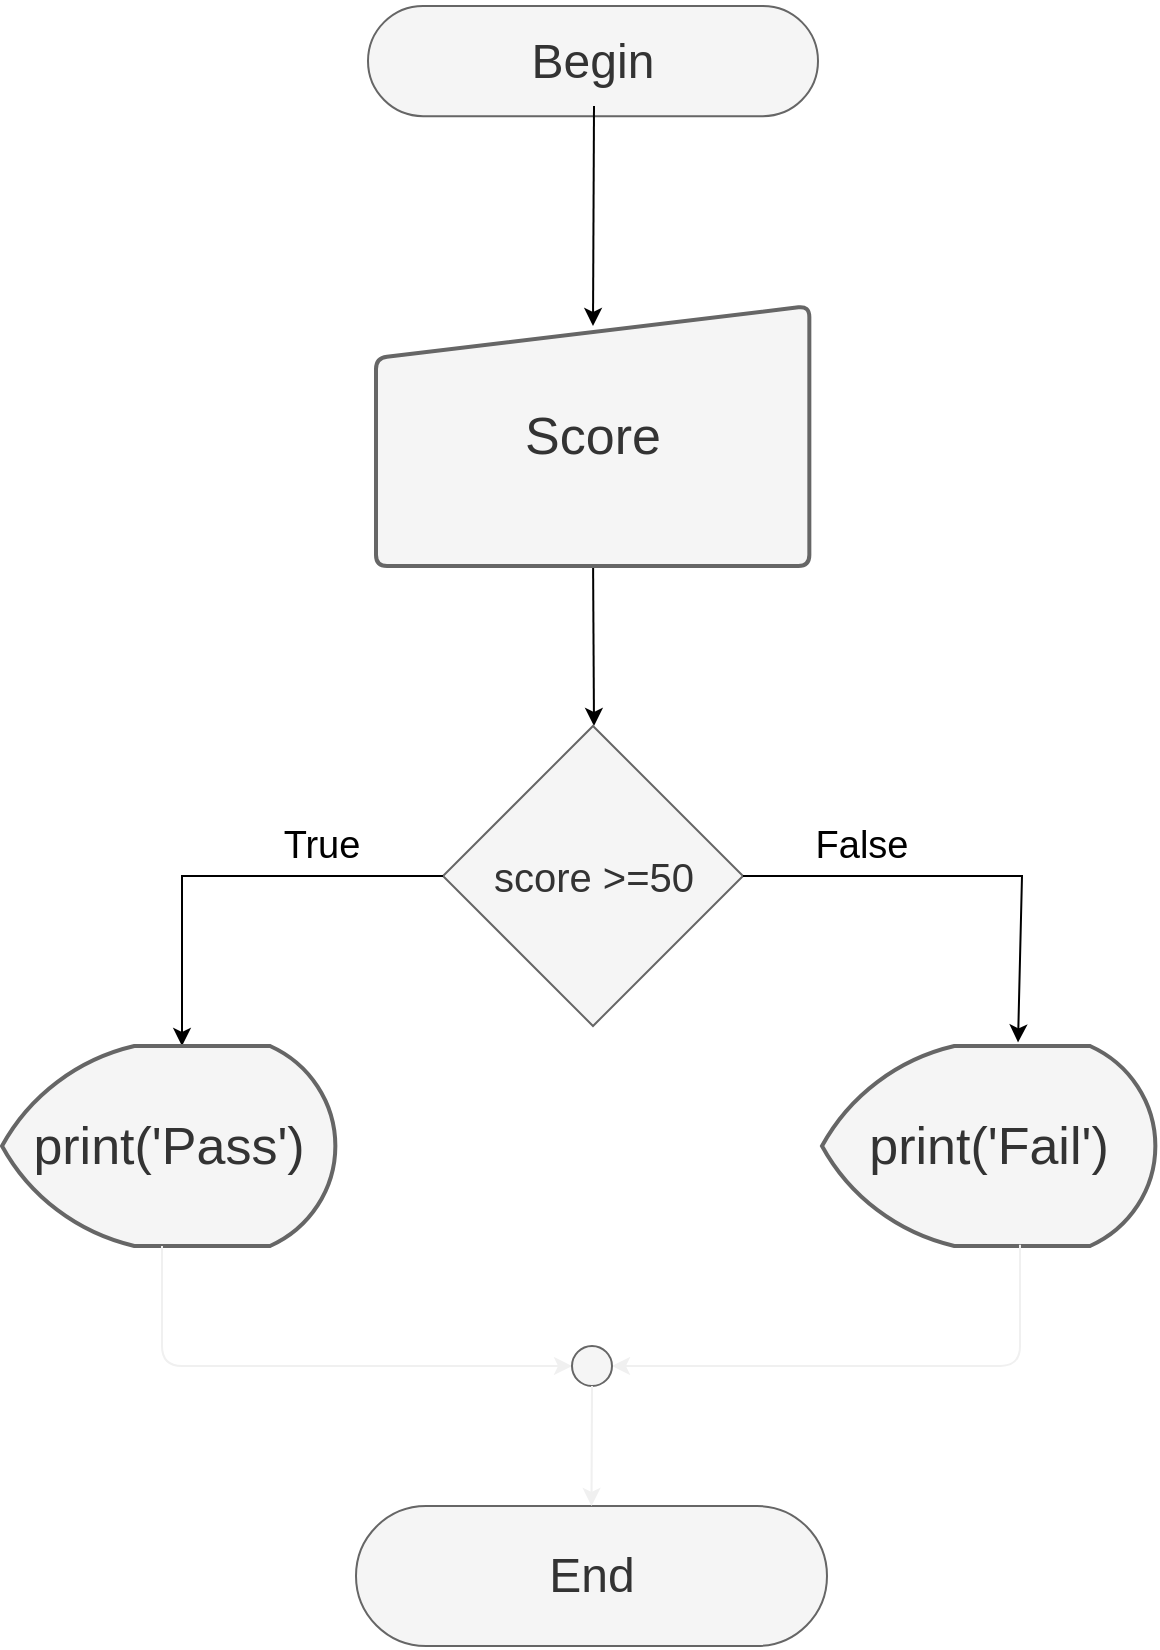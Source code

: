 <mxfile>
    <diagram id="XeCUJgNnoYEVc8TVn5-t" name="Page-1">
        <mxGraphModel dx="879" dy="674" grid="1" gridSize="10" guides="1" tooltips="1" connect="1" arrows="1" fold="1" page="1" pageScale="1" pageWidth="850" pageHeight="1100" math="0" shadow="0">
            <root>
                <mxCell id="0"/>
                <mxCell id="1" parent="0"/>
                <mxCell id="2" value="&lt;h1&gt;&lt;span style=&quot;font-weight: normal&quot;&gt;Begin&lt;/span&gt;&lt;/h1&gt;" style="rounded=1;whiteSpace=wrap;html=1;arcSize=50;fillColor=#f5f5f5;strokeColor=#666666;fontColor=#333333;" parent="1" vertex="1">
                    <mxGeometry x="313" y="80" width="225" height="55.1" as="geometry"/>
                </mxCell>
                <mxCell id="3" value="" style="endArrow=classic;html=1;entryX=0.5;entryY=0;entryDx=0;entryDy=0;" parent="1" edge="1">
                    <mxGeometry width="50" height="50" relative="1" as="geometry">
                        <mxPoint x="426" y="130" as="sourcePoint"/>
                        <mxPoint x="425.5" y="240" as="targetPoint"/>
                    </mxGeometry>
                </mxCell>
                <mxCell id="5" value="" style="endArrow=classic;html=1;exitX=0.5;exitY=1;exitDx=0;exitDy=0;" parent="1" edge="1">
                    <mxGeometry width="50" height="50" relative="1" as="geometry">
                        <mxPoint x="425.5" y="352.5" as="sourcePoint"/>
                        <mxPoint x="426" y="440" as="targetPoint"/>
                    </mxGeometry>
                </mxCell>
                <mxCell id="6" value="&lt;font style=&quot;font-size: 20px&quot;&gt;score &amp;gt;=50&lt;/font&gt;" style="rhombus;whiteSpace=wrap;html=1;fillColor=#f5f5f5;strokeColor=#666666;fontColor=#333333;" parent="1" vertex="1">
                    <mxGeometry x="350.5" y="440" width="150" height="150" as="geometry"/>
                </mxCell>
                <mxCell id="9" value="" style="endArrow=classic;html=1;rounded=0;exitX=0;exitY=0.5;exitDx=0;exitDy=0;" parent="1" edge="1" source="6">
                    <mxGeometry width="50" height="50" relative="1" as="geometry">
                        <mxPoint x="350" y="510" as="sourcePoint"/>
                        <mxPoint x="220" y="600" as="targetPoint"/>
                        <Array as="points">
                            <mxPoint x="220" y="515"/>
                        </Array>
                    </mxGeometry>
                </mxCell>
                <mxCell id="10" value="&lt;h1&gt;&lt;span style=&quot;font-weight: normal&quot;&gt;End&lt;/span&gt;&lt;/h1&gt;" style="rounded=1;whiteSpace=wrap;html=1;arcSize=50;fillColor=#f5f5f5;strokeColor=#666666;fontColor=#333333;" parent="1" vertex="1">
                    <mxGeometry x="307" y="830" width="235.5" height="70" as="geometry"/>
                </mxCell>
                <mxCell id="11" value="&lt;font style=&quot;font-size: 26px&quot;&gt;print('Pass')&lt;/font&gt;" style="strokeWidth=2;html=1;shape=mxgraph.flowchart.display;whiteSpace=wrap;fillColor=#f5f5f5;strokeColor=#666666;fontColor=#333333;" parent="1" vertex="1">
                    <mxGeometry x="130" y="600" width="166.67" height="100" as="geometry"/>
                </mxCell>
                <mxCell id="13" value="&lt;font style=&quot;font-size: 26px&quot;&gt;print('Fail')&lt;/font&gt;" style="strokeWidth=2;html=1;shape=mxgraph.flowchart.display;whiteSpace=wrap;fillColor=#f5f5f5;strokeColor=#666666;fontColor=#333333;" parent="1" vertex="1">
                    <mxGeometry x="540" y="600" width="166.67" height="100" as="geometry"/>
                </mxCell>
                <mxCell id="15" value="" style="endArrow=classic;html=1;rounded=0;exitX=1;exitY=0.5;exitDx=0;exitDy=0;entryX=0.588;entryY=-0.018;entryDx=0;entryDy=0;entryPerimeter=0;" parent="1" source="6" target="13" edge="1">
                    <mxGeometry width="50" height="50" relative="1" as="geometry">
                        <mxPoint x="595.5" y="505" as="sourcePoint"/>
                        <mxPoint x="606" y="590" as="targetPoint"/>
                        <Array as="points">
                            <mxPoint x="640" y="515"/>
                        </Array>
                    </mxGeometry>
                </mxCell>
                <mxCell id="20" value="&lt;font style=&quot;font-size: 26px&quot;&gt;Score&lt;/font&gt;" style="html=1;strokeWidth=2;shape=manualInput;whiteSpace=wrap;rounded=1;size=26;arcSize=11;fillColor=#f5f5f5;strokeColor=#666666;fontColor=#333333;" parent="1" vertex="1">
                    <mxGeometry x="317" y="230" width="216.67" height="130" as="geometry"/>
                </mxCell>
                <mxCell id="21" value="" style="endArrow=classic;html=1;strokeColor=#f0f0f0;entryX=0;entryY=0.5;entryDx=0;entryDy=0;entryPerimeter=0;" parent="1" target="24" edge="1">
                    <mxGeometry width="50" height="50" relative="1" as="geometry">
                        <mxPoint x="210" y="700" as="sourcePoint"/>
                        <mxPoint x="400" y="760" as="targetPoint"/>
                        <Array as="points">
                            <mxPoint x="210" y="760"/>
                        </Array>
                    </mxGeometry>
                </mxCell>
                <mxCell id="22" value="" style="endArrow=classic;html=1;strokeColor=#f0f0f0;exitX=0.594;exitY=0.994;exitDx=0;exitDy=0;exitPerimeter=0;entryX=1;entryY=0.5;entryDx=0;entryDy=0;entryPerimeter=0;" parent="1" source="13" target="24" edge="1">
                    <mxGeometry width="50" height="50" relative="1" as="geometry">
                        <mxPoint x="573.335" y="710" as="sourcePoint"/>
                        <mxPoint x="430" y="760" as="targetPoint"/>
                        <Array as="points">
                            <mxPoint x="639" y="760"/>
                        </Array>
                    </mxGeometry>
                </mxCell>
                <mxCell id="24" value="" style="verticalLabelPosition=bottom;verticalAlign=top;html=1;shape=mxgraph.flowchart.on-page_reference;fillColor=#f5f5f5;strokeColor=#666666;fontColor=#333333;" parent="1" vertex="1">
                    <mxGeometry x="415" y="750" width="20" height="20" as="geometry"/>
                </mxCell>
                <mxCell id="25" value="" style="endArrow=classic;html=1;strokeColor=#f0f0f0;entryX=0.5;entryY=0;entryDx=0;entryDy=0;exitX=0.5;exitY=1;exitDx=0;exitDy=0;exitPerimeter=0;" parent="1" source="24" target="10" edge="1">
                    <mxGeometry width="50" height="50" relative="1" as="geometry">
                        <mxPoint x="400" y="820" as="sourcePoint"/>
                        <mxPoint x="450" y="770" as="targetPoint"/>
                    </mxGeometry>
                </mxCell>
                <mxCell id="27" value="&lt;font style=&quot;font-size: 19px&quot;&gt;True&lt;/font&gt;" style="text;html=1;strokeColor=none;fillColor=none;align=center;verticalAlign=middle;whiteSpace=wrap;rounded=0;" parent="1" vertex="1">
                    <mxGeometry x="270" y="490" width="40" height="20" as="geometry"/>
                </mxCell>
                <mxCell id="28" value="&lt;span style=&quot;font-size: 19px&quot;&gt;False&lt;/span&gt;" style="text;html=1;strokeColor=none;fillColor=none;align=center;verticalAlign=middle;whiteSpace=wrap;rounded=0;" parent="1" vertex="1">
                    <mxGeometry x="540" y="490" width="40" height="20" as="geometry"/>
                </mxCell>
            </root>
        </mxGraphModel>
    </diagram>
</mxfile>